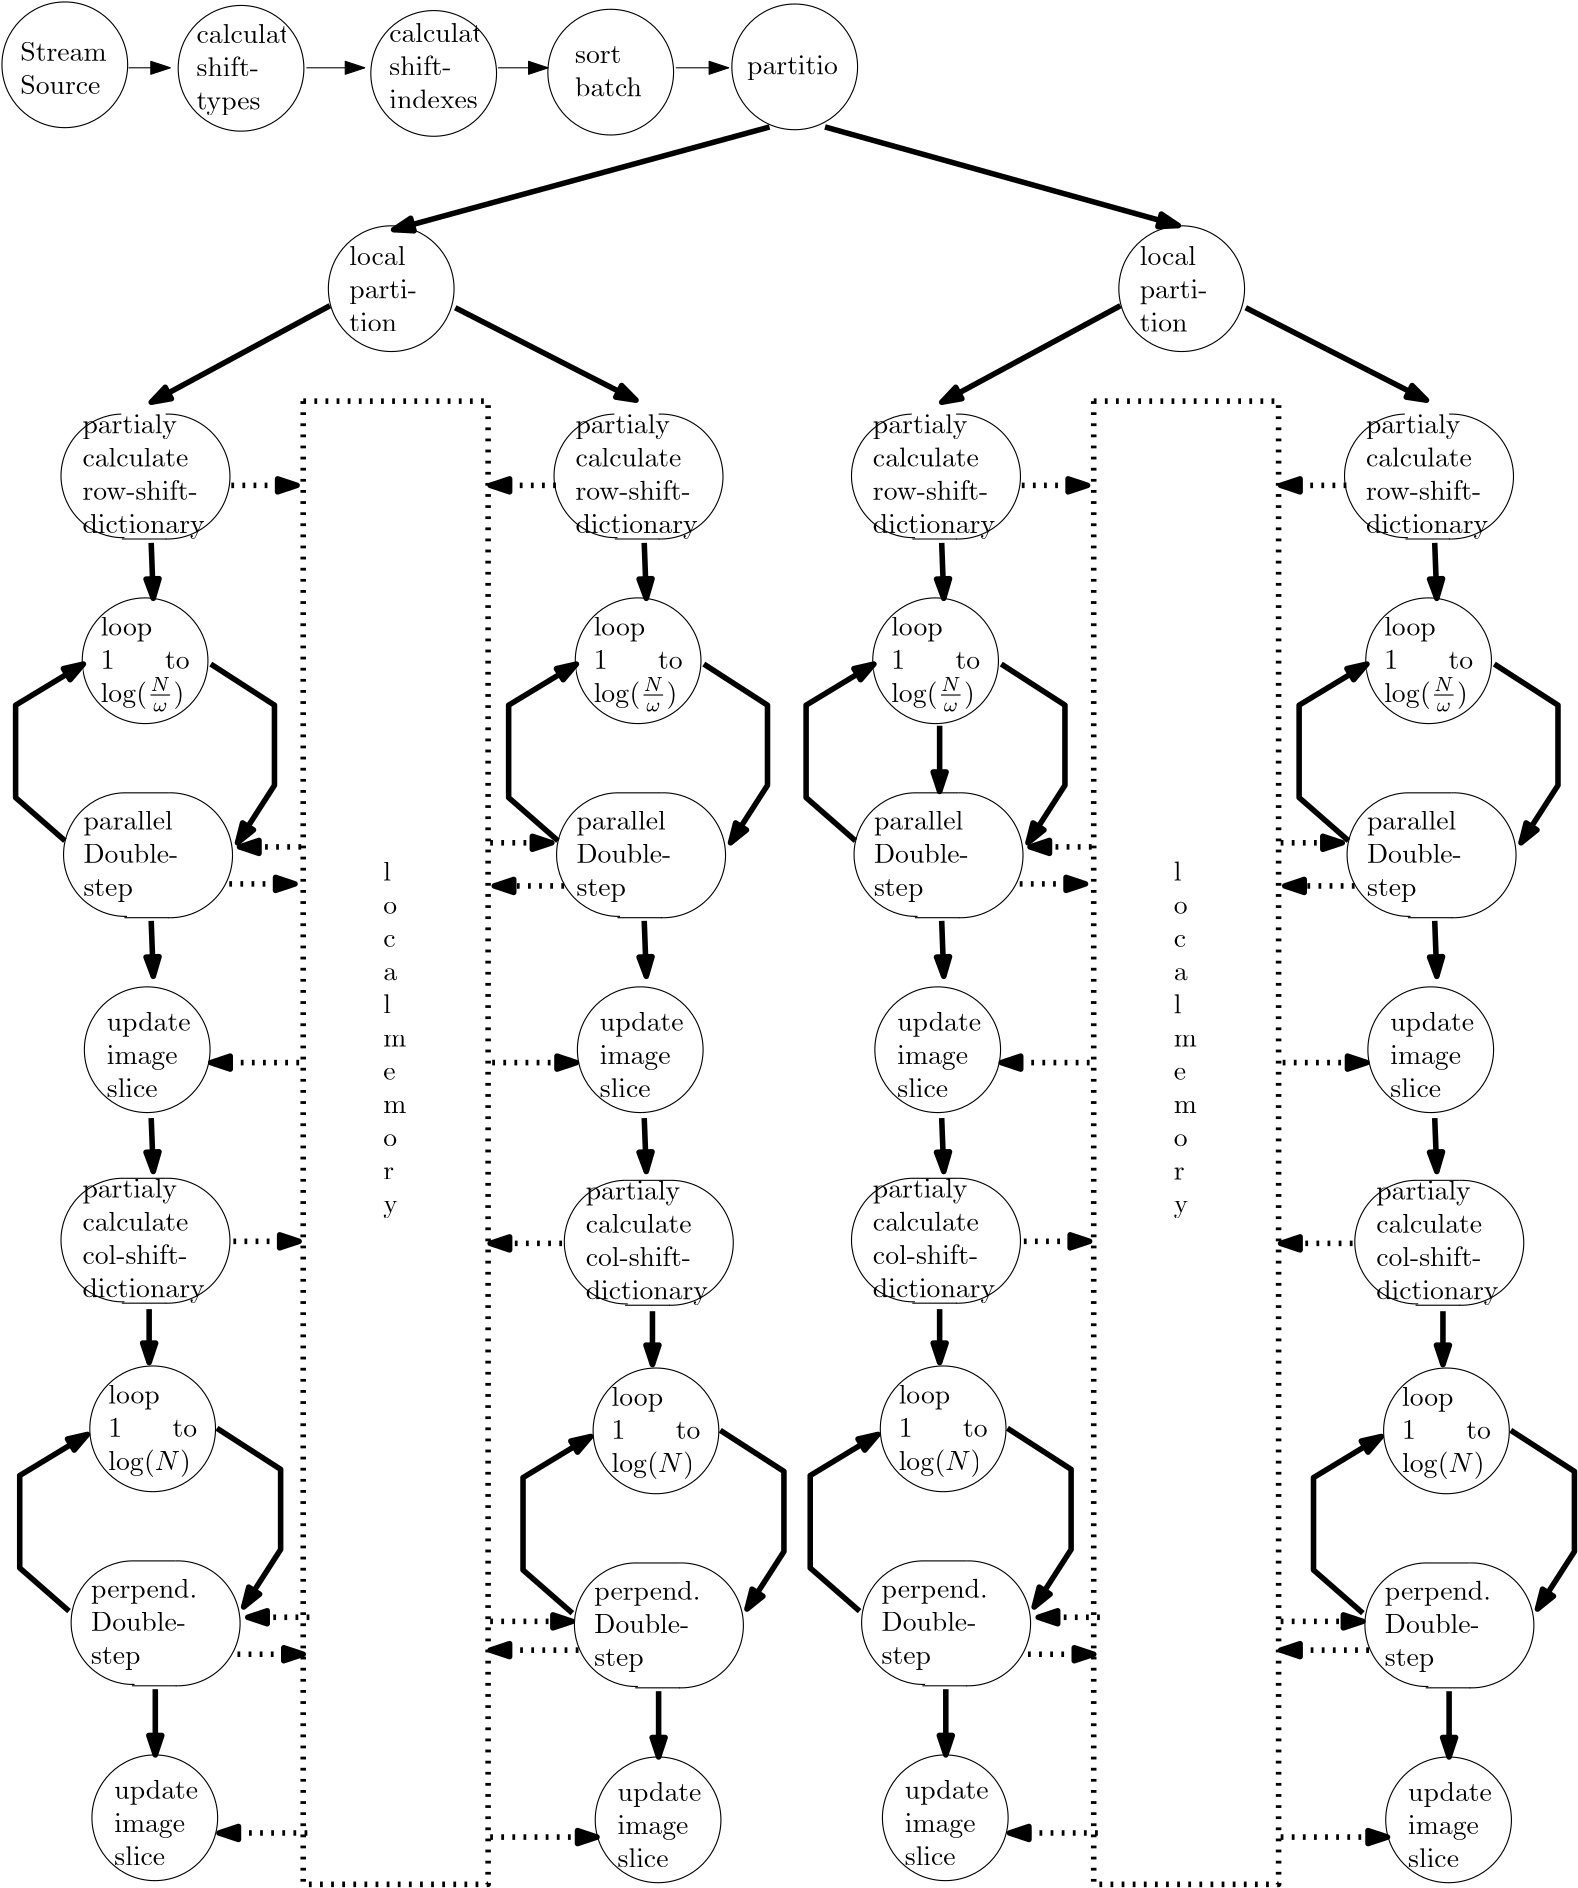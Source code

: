 <?xml version="1.0"?>
<!DOCTYPE ipe SYSTEM "ipe.dtd">
<ipe version="70206" creator="Ipe 7.2.7">
<info created="D:20210509222512" modified="D:20210515153237"/>
<ipestyle name="basic">
<symbol name="arrow/arc(spx)">
<path stroke="sym-stroke" fill="sym-stroke" pen="sym-pen">
0 0 m
-1 0.333 l
-1 -0.333 l
h
</path>
</symbol>
<symbol name="arrow/farc(spx)">
<path stroke="sym-stroke" fill="white" pen="sym-pen">
0 0 m
-1 0.333 l
-1 -0.333 l
h
</path>
</symbol>
<symbol name="arrow/ptarc(spx)">
<path stroke="sym-stroke" fill="sym-stroke" pen="sym-pen">
0 0 m
-1 0.333 l
-0.8 0 l
-1 -0.333 l
h
</path>
</symbol>
<symbol name="arrow/fptarc(spx)">
<path stroke="sym-stroke" fill="white" pen="sym-pen">
0 0 m
-1 0.333 l
-0.8 0 l
-1 -0.333 l
h
</path>
</symbol>
<symbol name="mark/circle(sx)" transformations="translations">
<path fill="sym-stroke">
0.6 0 0 0.6 0 0 e
0.4 0 0 0.4 0 0 e
</path>
</symbol>
<symbol name="mark/disk(sx)" transformations="translations">
<path fill="sym-stroke">
0.6 0 0 0.6 0 0 e
</path>
</symbol>
<symbol name="mark/fdisk(sfx)" transformations="translations">
<group>
<path fill="sym-fill">
0.5 0 0 0.5 0 0 e
</path>
<path fill="sym-stroke" fillrule="eofill">
0.6 0 0 0.6 0 0 e
0.4 0 0 0.4 0 0 e
</path>
</group>
</symbol>
<symbol name="mark/box(sx)" transformations="translations">
<path fill="sym-stroke" fillrule="eofill">
-0.6 -0.6 m
0.6 -0.6 l
0.6 0.6 l
-0.6 0.6 l
h
-0.4 -0.4 m
0.4 -0.4 l
0.4 0.4 l
-0.4 0.4 l
h
</path>
</symbol>
<symbol name="mark/square(sx)" transformations="translations">
<path fill="sym-stroke">
-0.6 -0.6 m
0.6 -0.6 l
0.6 0.6 l
-0.6 0.6 l
h
</path>
</symbol>
<symbol name="mark/fsquare(sfx)" transformations="translations">
<group>
<path fill="sym-fill">
-0.5 -0.5 m
0.5 -0.5 l
0.5 0.5 l
-0.5 0.5 l
h
</path>
<path fill="sym-stroke" fillrule="eofill">
-0.6 -0.6 m
0.6 -0.6 l
0.6 0.6 l
-0.6 0.6 l
h
-0.4 -0.4 m
0.4 -0.4 l
0.4 0.4 l
-0.4 0.4 l
h
</path>
</group>
</symbol>
<symbol name="mark/cross(sx)" transformations="translations">
<group>
<path fill="sym-stroke">
-0.43 -0.57 m
0.57 0.43 l
0.43 0.57 l
-0.57 -0.43 l
h
</path>
<path fill="sym-stroke">
-0.43 0.57 m
0.57 -0.43 l
0.43 -0.57 l
-0.57 0.43 l
h
</path>
</group>
</symbol>
<symbol name="arrow/fnormal(spx)">
<path stroke="sym-stroke" fill="white" pen="sym-pen">
0 0 m
-1 0.333 l
-1 -0.333 l
h
</path>
</symbol>
<symbol name="arrow/pointed(spx)">
<path stroke="sym-stroke" fill="sym-stroke" pen="sym-pen">
0 0 m
-1 0.333 l
-0.8 0 l
-1 -0.333 l
h
</path>
</symbol>
<symbol name="arrow/fpointed(spx)">
<path stroke="sym-stroke" fill="white" pen="sym-pen">
0 0 m
-1 0.333 l
-0.8 0 l
-1 -0.333 l
h
</path>
</symbol>
<symbol name="arrow/linear(spx)">
<path stroke="sym-stroke" pen="sym-pen">
-1 0.333 m
0 0 l
-1 -0.333 l
</path>
</symbol>
<symbol name="arrow/fdouble(spx)">
<path stroke="sym-stroke" fill="white" pen="sym-pen">
0 0 m
-1 0.333 l
-1 -0.333 l
h
-1 0 m
-2 0.333 l
-2 -0.333 l
h
</path>
</symbol>
<symbol name="arrow/double(spx)">
<path stroke="sym-stroke" fill="sym-stroke" pen="sym-pen">
0 0 m
-1 0.333 l
-1 -0.333 l
h
-1 0 m
-2 0.333 l
-2 -0.333 l
h
</path>
</symbol>
<pen name="heavier" value="0.8"/>
<pen name="fat" value="1.2"/>
<pen name="ultrafat" value="2"/>
<symbolsize name="large" value="5"/>
<symbolsize name="small" value="2"/>
<symbolsize name="tiny" value="1.1"/>
<arrowsize name="large" value="10"/>
<arrowsize name="small" value="5"/>
<arrowsize name="tiny" value="3"/>
<color name="red" value="1 0 0"/>
<color name="green" value="0 1 0"/>
<color name="blue" value="0 0 1"/>
<color name="yellow" value="1 1 0"/>
<color name="orange" value="1 0.647 0"/>
<color name="gold" value="1 0.843 0"/>
<color name="purple" value="0.627 0.125 0.941"/>
<color name="gray" value="0.745"/>
<color name="brown" value="0.647 0.165 0.165"/>
<color name="navy" value="0 0 0.502"/>
<color name="pink" value="1 0.753 0.796"/>
<color name="seagreen" value="0.18 0.545 0.341"/>
<color name="turquoise" value="0.251 0.878 0.816"/>
<color name="violet" value="0.933 0.51 0.933"/>
<color name="darkblue" value="0 0 0.545"/>
<color name="darkcyan" value="0 0.545 0.545"/>
<color name="darkgray" value="0.663"/>
<color name="darkgreen" value="0 0.392 0"/>
<color name="darkmagenta" value="0.545 0 0.545"/>
<color name="darkorange" value="1 0.549 0"/>
<color name="darkred" value="0.545 0 0"/>
<color name="lightblue" value="0.678 0.847 0.902"/>
<color name="lightcyan" value="0.878 1 1"/>
<color name="lightgray" value="0.827"/>
<color name="lightgreen" value="0.565 0.933 0.565"/>
<color name="lightyellow" value="1 1 0.878"/>
<dashstyle name="dashed" value="[4] 0"/>
<dashstyle name="dotted" value="[1 3] 0"/>
<dashstyle name="dash dotted" value="[4 2 1 2] 0"/>
<dashstyle name="dash dot dotted" value="[4 2 1 2 1 2] 0"/>
<textsize name="large" value="\large"/>
<textsize name="Large" value="\Large"/>
<textsize name="LARGE" value="\LARGE"/>
<textsize name="huge" value="\huge"/>
<textsize name="Huge" value="\Huge"/>
<textsize name="small" value="\small"/>
<textsize name="footnote" value="\footnotesize"/>
<textsize name="tiny" value="\tiny"/>
<textstyle name="center" begin="\begin{center}" end="\end{center}"/>
<textstyle name="itemize" begin="\begin{itemize}" end="\end{itemize}"/>
<textstyle name="item" begin="\begin{itemize}\item{}" end="\end{itemize}"/>
<gridsize name="4 pts" value="4"/>
<gridsize name="8 pts (~3 mm)" value="8"/>
<gridsize name="16 pts (~6 mm)" value="16"/>
<gridsize name="32 pts (~12 mm)" value="32"/>
<gridsize name="10 pts (~3.5 mm)" value="10"/>
<gridsize name="20 pts (~7 mm)" value="20"/>
<gridsize name="14 pts (~5 mm)" value="14"/>
<gridsize name="28 pts (~10 mm)" value="28"/>
<gridsize name="56 pts (~20 mm)" value="56"/>
<anglesize name="90 deg" value="90"/>
<anglesize name="60 deg" value="60"/>
<anglesize name="45 deg" value="45"/>
<anglesize name="30 deg" value="30"/>
<anglesize name="22.5 deg" value="22.5"/>
<opacity name="10%" value="0.1"/>
<opacity name="30%" value="0.3"/>
<opacity name="50%" value="0.5"/>
<opacity name="75%" value="0.75"/>
<tiling name="falling" angle="-60" step="4" width="1"/>
<tiling name="rising" angle="30" step="4" width="1"/>
</ipestyle>
<page>
<layer name="alpha"/>
<view layers="alpha" active="alpha"/>
<path layer="alpha" matrix="1 0 0 1 -30.4681 135.082" stroke="black">
22.6274 0 0 22.6274 64 672 e
</path>
<text matrix="1 0 0 1 -78.4681 47.3293" transformations="translations" pos="96 768" stroke="black" type="minipage" width="32" height="11.873" depth="6.89" valign="top">Stream
Source</text>
<path matrix="1 0 0 1 0.9755 133.822" stroke="black">
22.6274 0 0 22.6274 96 672 e
</path>
<text matrix="1 0 0 1 0.9755 133.822" transformations="translations" pos="80 688" stroke="black" type="minipage" width="32" height="18.866" depth="13.9" valign="top">calculate
shift-
types</text>
<path matrix="1 0 0 1 6.3293 131.974" stroke="black">
22.6274 0 0 22.6274 160 672 e
</path>
<text matrix="1 0 0 1 6.3293 134.19" transformations="translations" pos="144 688" stroke="black" type="minipage" width="32" height="17.899" depth="12.93" valign="top">calculate
shift-
indexes</text>
<path matrix="1 0 0 1 72.3056 134.335" stroke="black">
22.6274 0 0 22.6274 224 672 e
</path>
<text matrix="1 0 0 1 71.1646 122.359" transformations="translations" pos="208 688" stroke="black" type="minipage" width="32" height="6.791" depth="1.8" valign="top">partition</text>
<path matrix="1 0 0 1 -136.96 -25.5152" stroke="black">
22.6274 0 0 22.6274 288 752 e
</path>
<text matrix="1 0 0 1 -136.058 -26.0808" transformations="translations" pos="272 768" stroke="black" type="minipage" width="32" height="17.899" depth="12.93" valign="top">local partition</text>
<path matrix="1 0 0 1 -57.937 52.4406" stroke="black">
22.6274 0 0 22.6274 288 752 e
</path>
<text matrix="1 0 0 1 -54.782 45.8674" transformations="translations" pos="272 768" stroke="black" type="minipage" width="32" height="11.533" depth="6.55" valign="top">sort
batch</text>
<path matrix="1 0 0 1 -73.6149 -139.505" stroke="black">
128.622 776.362 m
22.2474 0 0 -22.2474 128.03 798.601 127.482 820.842 a
</path>
<path matrix="1 0 0 1 -58.2569 -139.768" stroke="black">
128.093 821.103 m
22.4903 0 0 -22.4903 128.76 798.623 128.093 776.142 a
</path>
<path matrix="1 0 0 1 -138.187 -184.466" stroke="black">
192.248 820.84 m
208.287 820.84 l
208.287 820.84 l
</path>
<text matrix="1 0 0 1 -136.347 -134.247" transformations="translations" pos="176.209 815.582" stroke="black" type="minipage" width="47.8531" height="24.831" depth="19.89" valign="top">partialy calculate row-shift-dictionary</text>
<path matrix="1 0 0 1 -353.563 -159.46" stroke="black">
22.6274 0 0 22.6274 416 752 e
</path>
<text matrix="1 0 0 1 -353.563 -159.46" transformations="translations" pos="400 768" stroke="black" type="minipage" width="32" height="19.614" depth="14.65" valign="top">loop
$1$  to $\log(\frac{N}{\omega})$</text>
<path matrix="1 0 0 1 -72.6975 -275.847" stroke="black">
128.622 776.362 m
22.2474 0 0 -22.2474 128.03 798.601 127.482 820.842 a
</path>
<path matrix="1 0 0 1 -57.3395 -276.11" stroke="black">
128.093 821.103 m
22.4903 0 0 -22.4903 128.76 798.623 128.093 776.142 a
</path>
<path matrix="1 0 0 1 -137.533 -275.847" stroke="black">
192.248 820.84 m
208.287 820.84 l
208.287 820.84 l
</path>
<path matrix="1 0 0 1 -137.27 -320.808" stroke="black">
192.248 820.84 m
208.287 820.84 l
208.287 820.84 l
</path>
<text matrix="1 0 0 1 -135.955 -276.899" transformations="translations" pos="176.209 815.582" stroke="black" type="minipage" width="47.8531" height="18.866" depth="13.9" valign="top">parallel Double-step</text>
<path matrix="1 0 0 1 -224.799 -299.49" stroke="black">
22.6274 0 0 22.6274 288 752 e
</path>
<text matrix="1 0 0 1 -223.368 -301.754" transformations="translations" pos="272 768" stroke="black" type="minipage" width="32" height="17.899" depth="12.93" valign="top">update image slice</text>
<path matrix="1 0 0 1 -350.838 -435.967" stroke="black">
22.6274 0 0 22.6274 416 752 e
</path>
<text matrix="1 0 0 1 -350.838 -435.967" transformations="translations" pos="400 768" stroke="black" type="minipage" width="32" height="19.139" depth="14.18" valign="top">loop
$1$  to $\log(N)$</text>
<path matrix="1 0 0 1 -69.9723 -552.354" stroke="black">
128.622 776.362 m
22.2474 0 0 -22.2474 128.03 798.601 127.482 820.842 a
</path>
<path matrix="1 0 0 1 -54.6143 -552.617" stroke="black">
128.093 821.103 m
22.4903 0 0 -22.4903 128.76 798.623 128.093 776.142 a
</path>
<path matrix="1 0 0 1 -134.808 -552.354" stroke="black">
192.248 820.84 m
208.287 820.84 l
208.287 820.84 l
</path>
<path matrix="1 0 0 1 -134.545 -597.315" stroke="black">
192.248 820.84 m
208.287 820.84 l
208.287 820.84 l
</path>
<text matrix="1 0 0 1 -133.23 -553.406" transformations="translations" pos="176.209 815.582" stroke="black" type="minipage" width="47.8531" height="18.866" depth="13.9" valign="top">perpend. Double-step</text>
<path matrix="1 0 0 1 -222.074 -575.997" stroke="black">
22.6274 0 0 22.6274 288 752 e
</path>
<text matrix="1 0 0 1 -220.643 -578.261" transformations="translations" pos="272 768" stroke="black" type="minipage" width="32" height="17.899" depth="12.93" valign="top">update image slice</text>
<path matrix="1 0 0 1 0 64" stroke="black" fill="white" pen="ultrafat" arrow="normal/normal">
64.6368 570.976 m
65.3763 551.008 l
</path>
<path matrix="1 0 0 1 0 64" stroke="black" fill="white" pen="ultrafat" arrow="normal/normal">
64.6368 434.899 m
65.3763 414.932 l
</path>
<path matrix="1 0 0 1 0 64" stroke="black" fill="white" pen="ultrafat" arrow="normal/normal">
64.6368 363.903 m
65.3763 344.675 l
</path>
<path matrix="1 0 0 1 0.739546 -4.7778" stroke="black" fill="white" pen="ultrafat" arrow="normal/normal">
65.3763 227.087 m
65.3763 203.422 l
</path>
<path matrix="1 0 0 1 0.739546 -4.7778" stroke="black" fill="white" pen="ultrafat" arrow="normal/normal">
87.5627 321.009 m
110.489 306.218 l
110.489 277.376 l
97.1768 256.669 l
</path>
<path matrix="1 0 0 1 0.739546 -4.7778" stroke="black" fill="white" pen="ultrafat" arrow="normal/normal">
34.3154 255.19 m
16.5663 270.72 l
16.5663 304 l
40.9713 318.791 l
</path>
<path matrix="1 0 0 1 -1.47916 270.334" stroke="black" fill="white" pen="ultrafat" arrow="normal/normal">
87.5627 321.009 m
110.489 306.218 l
110.489 277.376 l
97.1768 256.669 l
</path>
<path matrix="1 0 0 1 -0.739547 272.552" stroke="black" fill="white" pen="ultrafat" arrow="normal/normal">
34.3154 255.19 m
16.5663 270.72 l
16.5663 304 l
40.9713 318.791 l
</path>
<path matrix="1 0 0 1 103.876 -139.505" stroke="black">
128.622 776.362 m
22.2474 0 0 -22.2474 128.03 798.601 127.482 820.842 a
</path>
<path matrix="1 0 0 1 119.234 -139.768" stroke="black">
128.093 821.103 m
22.4903 0 0 -22.4903 128.76 798.623 128.093 776.142 a
</path>
<path matrix="1 0 0 1 39.3039 -184.466" stroke="black">
192.248 820.84 m
208.287 820.84 l
208.287 820.84 l
</path>
<text matrix="1 0 0 1 41.1439 -134.247" transformations="translations" pos="176.209 815.582" stroke="black" type="minipage" width="47.8531" height="24.831" depth="19.89" valign="top">partialy calculate row-shift-dictionary</text>
<path matrix="1 0 0 1 -176.072 -159.46" stroke="black">
22.6274 0 0 22.6274 416 752 e
</path>
<text matrix="1 0 0 1 -176.072 -159.46" transformations="translations" pos="400 768" stroke="black" type="minipage" width="32" height="19.614" depth="14.65" valign="top">loop
$1$  to $\log(\frac{N}{\omega})$</text>
<path matrix="1 0 0 1 104.793 -275.847" stroke="black">
128.622 776.362 m
22.2474 0 0 -22.2474 128.03 798.601 127.482 820.842 a
</path>
<path matrix="1 0 0 1 120.151 -276.11" stroke="black">
128.093 821.103 m
22.4903 0 0 -22.4903 128.76 798.623 128.093 776.142 a
</path>
<path matrix="1 0 0 1 39.9579 -275.847" stroke="black">
192.248 820.84 m
208.287 820.84 l
208.287 820.84 l
</path>
<path matrix="1 0 0 1 40.2209 -320.808" stroke="black">
192.248 820.84 m
208.287 820.84 l
208.287 820.84 l
</path>
<text matrix="1 0 0 1 41.5359 -276.899" transformations="translations" pos="176.209 815.582" stroke="black" type="minipage" width="47.8531" height="18.866" depth="13.9" valign="top">parallel Double-step</text>
<path matrix="1 0 0 1 -47.3081 -299.49" stroke="black">
22.6274 0 0 22.6274 288 752 e
</path>
<text matrix="1 0 0 1 -45.8771 -301.754" transformations="translations" pos="272 768" stroke="black" type="minipage" width="32" height="17.899" depth="12.93" valign="top">update image slice</text>
<path matrix="1 0 0 1 177.491 63.9995" stroke="black" fill="white" pen="ultrafat" arrow="normal/normal">
64.6368 570.976 m
65.3763 551.008 l
</path>
<path matrix="1 0 0 1 177.491 63.9995" stroke="black" fill="white" pen="ultrafat" arrow="normal/normal">
64.6368 434.899 m
65.3763 414.932 l
</path>
<path matrix="1 0 0 1 177.491 63.9995" stroke="black" fill="white" pen="ultrafat" arrow="normal/normal">
64.6368 363.903 m
65.3763 344.675 l
</path>
<path matrix="1 0 0 1 176.012 270.334" stroke="black" fill="white" pen="ultrafat" arrow="normal/normal">
87.5627 321.009 m
110.489 306.218 l
110.489 277.376 l
97.1768 256.669 l
</path>
<path matrix="1 0 0 1 176.751 272.552" stroke="black" fill="white" pen="ultrafat" arrow="normal/normal">
34.3154 255.19 m
16.5663 270.72 l
16.5663 304 l
40.9713 318.791 l
</path>
<path stroke="black" fill="white" pen="ultrafat" arrow="normal/normal">
128.977 720.364 m
64.6368 685.605 l
</path>
<path stroke="black" fill="white" pen="ultrafat" arrow="normal/normal">
174.09 719.625 m
239.17 686.345 l
</path>
<path stroke="black" fill="white" pen="ultrafat" arrow="normal/normal">
287.24 784.705 m
151.903 747.727 l
</path>
<path stroke="black" fill="white" pen="ultrafat" arrow="normal/normal">
307.208 784.705 m
434.41 749.206 l
</path>
<text matrix="1 0 0 1 4.43728 -19.5687" transformations="translations" pos="143.768 539.915" stroke="black" type="minipage" width="8.13501" height="66.627" depth="61.78" valign="top">l o c a l m e m o r y</text>
<path matrix="1 0 0 1 0 64" stroke="black" fill="white" dash="dotted" pen="ultrafat" arrow="normal/normal">
93.4791 591.683 m
117.145 591.683 l
</path>
<path matrix="1 0 0 1 0 64" stroke="black" fill="white" dash="dotted" pen="ultrafat" arrow="normal/normal">
210.327 591.683 m
186.662 591.683 l
</path>
<path matrix="1 0 0 1 0 64" stroke="black" fill="white" dash="dotted" pen="ultrafat" arrow="normal/normal">
118.624 461.523 m
96.4373 461.523 l
</path>
<path matrix="1 0 0 1 0 64" stroke="black" fill="white" dash="dotted" pen="ultrafat" arrow="normal/normal">
92.7395 448.211 m
116.405 448.211 l
</path>
<path matrix="1 0 0 1 0 64" stroke="black" fill="white" dash="dotted" pen="ultrafat" arrow="normal/normal">
117.884 383.871 m
86.0836 383.871 l
</path>
<path matrix="1 0 0 1 -73.6149 -414.616" stroke="black">
128.622 776.362 m
22.2474 0 0 -22.2474 128.03 798.601 127.482 820.842 a
</path>
<path matrix="1 0 0 1 -58.2569 -414.879" stroke="black">
128.093 821.103 m
22.4903 0 0 -22.4903 128.76 798.623 128.093 776.142 a
</path>
<path matrix="1 0 0 1 -138.45 -414.616" stroke="black">
192.248 820.84 m
208.287 820.84 l
208.287 820.84 l
</path>
<path matrix="1 0 0 1 -138.187 -459.577" stroke="black">
192.248 820.84 m
208.287 820.84 l
208.287 820.84 l
</path>
<text matrix="1 0 0 1 -136.347 -409.358" transformations="translations" pos="176.209 815.582" stroke="black" type="minipage" width="47.8531" height="24.831" depth="19.89" valign="top">partialy calculate col-shift-dictionary</text>
<path matrix="1 0 0 1 0 64" stroke="black" fill="white" pen="ultrafat" arrow="normal/normal">
63.8972 295.125 m
63.8972 275.897 l
</path>
<path matrix="1 0 0 1 0 64" stroke="black" dash="dotted" pen="ultrafat">
119.363 622.005 m
119.363 88.0524 l
185.922 88.0524 l
185.922 622.005 l
h
</path>
<path matrix="1 0 0 1 2.95784 -213.33" stroke="black" fill="white" dash="dotted" pen="ultrafat" arrow="normal/normal">
118.624 461.523 m
96.4373 461.523 l
</path>
<path matrix="1 0 0 1 2.95784 -213.33" stroke="black" fill="white" dash="dotted" pen="ultrafat" arrow="normal/normal">
92.7395 448.211 m
116.405 448.211 l
</path>
<path matrix="1 0 0 1 2.95784 -213.33" stroke="black" fill="white" dash="dotted" pen="ultrafat" arrow="normal/normal">
117.884 383.871 m
86.0836 383.871 l
</path>
<path matrix="1 0 0 1 0.739825 -208.153" stroke="black" fill="white" dash="dotted" pen="ultrafat" arrow="normal/normal">
93.4791 591.683 m
117.145 591.683 l
</path>
<path matrix="1 0 0 1 0 64" stroke="black" fill="white" dash="dotted" pen="ultrafat" arrow="normal/normal">
186.662 463.002 m
208.848 463.002 l
</path>
<path matrix="1 0 0 1 0 64" stroke="black" fill="white" dash="dotted" pen="ultrafat" arrow="normal/normal">
213.286 447.472 m
188.141 447.472 l
</path>
<path matrix="1 0 0 1 0 64" stroke="black" fill="white" dash="dotted" pen="ultrafat" arrow="normal/normal">
187.401 383.871 m
217.723 383.871 l
</path>
<path matrix="1 0 0 1 -169.649 -436.706" stroke="black">
22.6274 0 0 22.6274 416 752 e
</path>
<text matrix="1 0 0 1 -169.649 -436.706" transformations="translations" pos="400 768" stroke="black" type="minipage" width="32" height="19.139" depth="14.18" valign="top">loop
$1$  to $\log(N)$</text>
<path matrix="1 0 0 1 111.217 -553.093" stroke="black">
128.622 776.362 m
22.2474 0 0 -22.2474 128.03 798.601 127.482 820.842 a
</path>
<path matrix="1 0 0 1 126.575 -553.356" stroke="black">
128.093 821.103 m
22.4903 0 0 -22.4903 128.76 798.623 128.093 776.142 a
</path>
<path matrix="1 0 0 1 46.3811 -553.093" stroke="black">
192.248 820.84 m
208.287 820.84 l
208.287 820.84 l
</path>
<path matrix="1 0 0 1 46.6441 -598.054" stroke="black">
192.248 820.84 m
208.287 820.84 l
208.287 820.84 l
</path>
<text matrix="1 0 0 1 47.9591 -554.145" transformations="translations" pos="176.209 815.582" stroke="black" type="minipage" width="47.8531" height="18.866" depth="13.9" valign="top">perpend. Double-step</text>
<path matrix="1 0 0 1 -40.8849 -576.736" stroke="black">
22.6274 0 0 22.6274 288 752 e
</path>
<text matrix="1 0 0 1 -39.4539 -579" transformations="translations" pos="272 768" stroke="black" type="minipage" width="32" height="17.899" depth="12.93" valign="top">update image slice</text>
<path matrix="1 0 0 1 181.929 -5.5172" stroke="black" fill="white" pen="ultrafat" arrow="normal/normal">
65.3763 227.087 m
65.3763 203.422 l
</path>
<path matrix="1 0 0 1 181.929 -5.5172" stroke="black" fill="white" pen="ultrafat" arrow="normal/normal">
87.5627 321.009 m
110.489 306.218 l
110.489 277.376 l
97.1768 256.669 l
</path>
<path matrix="1 0 0 1 181.929 -5.5172" stroke="black" fill="white" pen="ultrafat" arrow="normal/normal">
34.3154 255.19 m
16.5663 270.72 l
16.5663 304 l
40.9713 318.791 l
</path>
<path matrix="1 0 0 1 107.574 -415.355" stroke="black">
128.622 776.362 m
22.2474 0 0 -22.2474 128.03 798.601 127.482 820.842 a
</path>
<path matrix="1 0 0 1 122.932 -415.618" stroke="black">
128.093 821.103 m
22.4903 0 0 -22.4903 128.76 798.623 128.093 776.142 a
</path>
<path matrix="1 0 0 1 42.7391 -415.355" stroke="black">
192.248 820.84 m
208.287 820.84 l
208.287 820.84 l
</path>
<path matrix="1 0 0 1 43.0021 -460.316" stroke="black">
192.248 820.84 m
208.287 820.84 l
208.287 820.84 l
</path>
<text matrix="1 0 0 1 44.8421 -410.097" transformations="translations" pos="176.209 815.582" stroke="black" type="minipage" width="47.8531" height="24.831" depth="19.89" valign="top">partialy calculate col-shift-dictionary</text>
<path matrix="1 0 0 1 181.189 63.2606" stroke="black" fill="white" pen="ultrafat" arrow="normal/normal">
63.8972 295.125 m
63.8972 275.897 l
</path>
<path matrix="1 0 0 1 0 64" stroke="black" fill="white" dash="dotted" pen="ultrafat" arrow="normal/normal">
212.546 318.791 m
186.662 318.791 l
</path>
<path matrix="1 0 0 1 0 64" stroke="black" fill="white" dash="dotted" pen="ultrafat" arrow="normal/normal">
186.662 182.714 m
216.244 182.714 l
</path>
<path matrix="1 0 0 1 0 64" stroke="black" fill="white" dash="dotted" pen="ultrafat" arrow="normal/normal">
218.462 172.361 m
186.662 172.361 l
</path>
<path matrix="1 0 0 1 0 64" stroke="black" fill="white" dash="dotted" pen="ultrafat" arrow="normal/normal">
186.662 105.062 m
225.118 105.062 l
</path>
<path matrix="1 0 0 1 147.617 -25.5152" stroke="black">
22.6274 0 0 22.6274 288 752 e
</path>
<text matrix="1 0 0 1 148.519 -26.0808" transformations="translations" pos="272 768" stroke="black" type="minipage" width="32" height="17.899" depth="12.93" valign="top">local partition</text>
<path matrix="1 0 0 1 210.963 -139.505" stroke="black">
128.622 776.362 m
22.2474 0 0 -22.2474 128.03 798.601 127.482 820.842 a
</path>
<path matrix="1 0 0 1 226.321 -139.768" stroke="black">
128.093 821.103 m
22.4903 0 0 -22.4903 128.76 798.623 128.093 776.142 a
</path>
<path matrix="1 0 0 1 146.39 -184.466" stroke="black">
192.248 820.84 m
208.287 820.84 l
208.287 820.84 l
</path>
<text matrix="1 0 0 1 148.23 -134.247" transformations="translations" pos="176.209 815.582" stroke="black" type="minipage" width="47.8531" height="24.831" depth="19.89" valign="top">partialy calculate row-shift-dictionary</text>
<path matrix="1 0 0 1 -68.9855 -159.46" stroke="black">
22.6274 0 0 22.6274 416 752 e
</path>
<text matrix="1 0 0 1 -68.9855 -159.46" transformations="translations" pos="400 768" stroke="black" type="minipage" width="32" height="19.614" depth="14.65" valign="top">loop
$1$  to $\log(\frac{N}{\omega})$</text>
<path matrix="1 0 0 1 211.88 -275.847" stroke="black">
128.622 776.362 m
22.2474 0 0 -22.2474 128.03 798.601 127.482 820.842 a
</path>
<path matrix="1 0 0 1 227.238 -276.11" stroke="black">
128.093 821.103 m
22.4903 0 0 -22.4903 128.76 798.623 128.093 776.142 a
</path>
<path matrix="1 0 0 1 147.044 -275.847" stroke="black">
192.248 820.84 m
208.287 820.84 l
208.287 820.84 l
</path>
<path matrix="1 0 0 1 147.307 -320.808" stroke="black">
192.248 820.84 m
208.287 820.84 l
208.287 820.84 l
</path>
<text matrix="1 0 0 1 148.622 -276.899" transformations="translations" pos="176.209 815.582" stroke="black" type="minipage" width="47.8531" height="18.866" depth="13.9" valign="top">parallel Double-step</text>
<path matrix="1 0 0 1 59.7785 -299.49" stroke="black">
22.6274 0 0 22.6274 288 752 e
</path>
<text matrix="1 0 0 1 61.2095 -301.754" transformations="translations" pos="272 768" stroke="black" type="minipage" width="32" height="17.899" depth="12.93" valign="top">update image slice</text>
<path matrix="1 0 0 1 -66.2605 -435.967" stroke="black">
22.6274 0 0 22.6274 416 752 e
</path>
<text matrix="1 0 0 1 -66.2605 -435.967" transformations="translations" pos="400 768" stroke="black" type="minipage" width="32" height="19.139" depth="14.18" valign="top">loop
$1$  to $\log(N)$</text>
<path matrix="1 0 0 1 214.605 -552.354" stroke="black">
128.622 776.362 m
22.2474 0 0 -22.2474 128.03 798.601 127.482 820.842 a
</path>
<path matrix="1 0 0 1 229.963 -552.617" stroke="black">
128.093 821.103 m
22.4903 0 0 -22.4903 128.76 798.623 128.093 776.142 a
</path>
<path matrix="1 0 0 1 149.769 -552.354" stroke="black">
192.248 820.84 m
208.287 820.84 l
208.287 820.84 l
</path>
<path matrix="1 0 0 1 150.032 -597.315" stroke="black">
192.248 820.84 m
208.287 820.84 l
208.287 820.84 l
</path>
<text matrix="1 0 0 1 151.347 -553.406" transformations="translations" pos="176.209 815.582" stroke="black" type="minipage" width="47.8531" height="18.866" depth="13.9" valign="top">perpend. Double-step</text>
<path matrix="1 0 0 1 62.5035 -575.997" stroke="black">
22.6274 0 0 22.6274 288 752 e
</path>
<text matrix="1 0 0 1 63.9345 -578.261" transformations="translations" pos="272 768" stroke="black" type="minipage" width="32" height="17.899" depth="12.93" valign="top">update image slice</text>
<path matrix="1 0 0 1 284.577 64" stroke="black" fill="white" pen="ultrafat" arrow="normal/normal">
64.6368 570.976 m
65.3763 551.008 l
</path>
<path matrix="1 0 0 1 284.577 64" stroke="black" fill="white" pen="ultrafat" arrow="normal/normal">
63.8972 505.156 m
63.8972 481.491 l
</path>
<path matrix="1 0 0 1 284.577 64" stroke="black" fill="white" pen="ultrafat" arrow="normal/normal">
64.6368 434.899 m
65.3763 414.932 l
</path>
<path matrix="1 0 0 1 284.577 64" stroke="black" fill="white" pen="ultrafat" arrow="normal/normal">
64.6368 363.903 m
65.3763 344.675 l
</path>
<path matrix="1 0 0 1 285.317 -4.7778" stroke="black" fill="white" pen="ultrafat" arrow="normal/normal">
65.3763 227.087 m
65.3763 203.422 l
</path>
<path matrix="1 0 0 1 285.317 -4.7778" stroke="black" fill="white" pen="ultrafat" arrow="normal/normal">
87.5627 321.009 m
110.489 306.218 l
110.489 277.376 l
97.1768 256.669 l
</path>
<path matrix="1 0 0 1 285.317 -4.7778" stroke="black" fill="white" pen="ultrafat" arrow="normal/normal">
34.3154 255.19 m
16.5663 270.72 l
16.5663 304 l
40.9713 318.791 l
</path>
<path matrix="1 0 0 1 283.098 270.334" stroke="black" fill="white" pen="ultrafat" arrow="normal/normal">
87.5627 321.009 m
110.489 306.218 l
110.489 277.376 l
97.1768 256.669 l
</path>
<path matrix="1 0 0 1 283.838 272.552" stroke="black" fill="white" pen="ultrafat" arrow="normal/normal">
34.3154 255.19 m
16.5663 270.72 l
16.5663 304 l
40.9713 318.791 l
</path>
<path matrix="1 0 0 1 388.453 -139.505" stroke="black">
128.622 776.362 m
22.2474 0 0 -22.2474 128.03 798.601 127.482 820.842 a
</path>
<path matrix="1 0 0 1 403.811 -139.768" stroke="black">
128.093 821.103 m
22.4903 0 0 -22.4903 128.76 798.623 128.093 776.142 a
</path>
<path matrix="1 0 0 1 323.881 -184.466" stroke="black">
192.248 820.84 m
208.287 820.84 l
208.287 820.84 l
</path>
<text matrix="1 0 0 1 325.721 -134.247" transformations="translations" pos="176.209 815.582" stroke="black" type="minipage" width="47.8531" height="24.831" depth="19.89" valign="top">partialy calculate row-shift-dictionary</text>
<path matrix="1 0 0 1 108.505 -159.46" stroke="black">
22.6274 0 0 22.6274 416 752 e
</path>
<text matrix="1 0 0 1 108.505 -159.46" transformations="translations" pos="400 768" stroke="black" type="minipage" width="32" height="19.614" depth="14.65" valign="top">loop
$1$  to $\log(\frac{N}{\omega})$</text>
<path matrix="1 0 0 1 389.37 -275.847" stroke="black">
128.622 776.362 m
22.2474 0 0 -22.2474 128.03 798.601 127.482 820.842 a
</path>
<path matrix="1 0 0 1 404.728 -276.11" stroke="black">
128.093 821.103 m
22.4903 0 0 -22.4903 128.76 798.623 128.093 776.142 a
</path>
<path matrix="1 0 0 1 324.535 -275.847" stroke="black">
192.248 820.84 m
208.287 820.84 l
208.287 820.84 l
</path>
<path matrix="1 0 0 1 324.798 -320.808" stroke="black">
192.248 820.84 m
208.287 820.84 l
208.287 820.84 l
</path>
<text matrix="1 0 0 1 326.113 -276.899" transformations="translations" pos="176.209 815.582" stroke="black" type="minipage" width="47.8531" height="18.866" depth="13.9" valign="top">parallel Double-step</text>
<path matrix="1 0 0 1 237.269 -299.49" stroke="black">
22.6274 0 0 22.6274 288 752 e
</path>
<text matrix="1 0 0 1 238.7 -301.754" transformations="translations" pos="272 768" stroke="black" type="minipage" width="32" height="17.899" depth="12.93" valign="top">update image slice</text>
<path matrix="1 0 0 1 462.068 63.9995" stroke="black" fill="white" pen="ultrafat" arrow="normal/normal">
64.6368 570.976 m
65.3763 551.008 l
</path>
<path matrix="1 0 0 1 462.068 63.9995" stroke="black" fill="white" pen="ultrafat" arrow="normal/normal">
64.6368 434.899 m
65.3763 414.932 l
</path>
<path matrix="1 0 0 1 462.068 63.9995" stroke="black" fill="white" pen="ultrafat" arrow="normal/normal">
64.6368 363.903 m
65.3763 344.675 l
</path>
<path matrix="1 0 0 1 460.589 270.334" stroke="black" fill="white" pen="ultrafat" arrow="normal/normal">
87.5627 321.009 m
110.489 306.218 l
110.489 277.376 l
97.1768 256.669 l
</path>
<path matrix="1 0 0 1 461.328 272.552" stroke="black" fill="white" pen="ultrafat" arrow="normal/normal">
34.3154 255.19 m
16.5663 270.72 l
16.5663 304 l
40.9713 318.791 l
</path>
<path matrix="1 0 0 1 284.577 0.0000378" stroke="black" fill="white" pen="ultrafat" arrow="normal/normal">
128.977 720.364 m
64.6368 685.605 l
</path>
<path matrix="1 0 0 1 284.577 0.0000378" stroke="black" fill="white" pen="ultrafat" arrow="normal/normal">
174.09 719.625 m
239.17 686.345 l
</path>
<text matrix="1 0 0 1 289.015 -19.5687" transformations="translations" pos="143.768 539.915" stroke="black" type="minipage" width="8.13501" height="66.627" depth="61.78" valign="top">l o c a l m e m o r y</text>
<path matrix="1 0 0 1 284.577 64" stroke="black" fill="white" dash="dotted" pen="ultrafat" arrow="normal/normal">
93.4791 591.683 m
117.145 591.683 l
</path>
<path matrix="1 0 0 1 284.577 64" stroke="black" fill="white" dash="dotted" pen="ultrafat" arrow="normal/normal">
210.327 591.683 m
186.662 591.683 l
</path>
<path matrix="1 0 0 1 284.577 64" stroke="black" fill="white" dash="dotted" pen="ultrafat" arrow="normal/normal">
118.624 461.523 m
96.4373 461.523 l
</path>
<path matrix="1 0 0 1 284.577 64" stroke="black" fill="white" dash="dotted" pen="ultrafat" arrow="normal/normal">
92.7395 448.211 m
116.405 448.211 l
</path>
<path matrix="1 0 0 1 284.577 64" stroke="black" fill="white" dash="dotted" pen="ultrafat" arrow="normal/normal">
117.884 383.871 m
86.0836 383.871 l
</path>
<path matrix="1 0 0 1 210.963 -414.616" stroke="black">
128.622 776.362 m
22.2474 0 0 -22.2474 128.03 798.601 127.482 820.842 a
</path>
<path matrix="1 0 0 1 226.321 -414.879" stroke="black">
128.093 821.103 m
22.4903 0 0 -22.4903 128.76 798.623 128.093 776.142 a
</path>
<path matrix="1 0 0 1 146.127 -414.616" stroke="black">
192.248 820.84 m
208.287 820.84 l
208.287 820.84 l
</path>
<path matrix="1 0 0 1 146.39 -459.577" stroke="black">
192.248 820.84 m
208.287 820.84 l
208.287 820.84 l
</path>
<text matrix="1 0 0 1 148.23 -409.358" transformations="translations" pos="176.209 815.582" stroke="black" type="minipage" width="47.8531" height="24.831" depth="19.89" valign="top">partialy calculate col-shift-dictionary</text>
<path matrix="1 0 0 1 284.577 64" stroke="black" fill="white" pen="ultrafat" arrow="normal/normal">
63.8972 295.125 m
63.8972 275.897 l
</path>
<path matrix="1 0 0 1 284.577 64" stroke="black" dash="dotted" pen="ultrafat">
119.363 622.005 m
119.363 88.0524 l
185.922 88.0524 l
185.922 622.005 l
h
</path>
<path matrix="1 0 0 1 287.535 -213.33" stroke="black" fill="white" dash="dotted" pen="ultrafat" arrow="normal/normal">
118.624 461.523 m
96.4373 461.523 l
</path>
<path matrix="1 0 0 1 287.535 -213.33" stroke="black" fill="white" dash="dotted" pen="ultrafat" arrow="normal/normal">
92.7395 448.211 m
116.405 448.211 l
</path>
<path matrix="1 0 0 1 287.535 -213.33" stroke="black" fill="white" dash="dotted" pen="ultrafat" arrow="normal/normal">
117.884 383.871 m
86.0836 383.871 l
</path>
<path matrix="1 0 0 1 285.317 -208.153" stroke="black" fill="white" dash="dotted" pen="ultrafat" arrow="normal/normal">
93.4791 591.683 m
117.145 591.683 l
</path>
<path matrix="1 0 0 1 284.577 64" stroke="black" fill="white" dash="dotted" pen="ultrafat" arrow="normal/normal">
186.662 463.002 m
208.848 463.002 l
</path>
<path matrix="1 0 0 1 284.577 64" stroke="black" fill="white" dash="dotted" pen="ultrafat" arrow="normal/normal">
213.286 447.472 m
188.141 447.472 l
</path>
<path matrix="1 0 0 1 284.577 64" stroke="black" fill="white" dash="dotted" pen="ultrafat" arrow="normal/normal">
187.401 383.871 m
217.723 383.871 l
</path>
<path matrix="1 0 0 1 114.928 -436.706" stroke="black">
22.6274 0 0 22.6274 416 752 e
</path>
<text matrix="1 0 0 1 114.928 -436.706" transformations="translations" pos="400 768" stroke="black" type="minipage" width="32" height="19.139" depth="14.18" valign="top">loop
$1$  to $\log(N)$</text>
<path matrix="1 0 0 1 395.794 -553.093" stroke="black">
128.622 776.362 m
22.2474 0 0 -22.2474 128.03 798.601 127.482 820.842 a
</path>
<path matrix="1 0 0 1 411.152 -553.356" stroke="black">
128.093 821.103 m
22.4903 0 0 -22.4903 128.76 798.623 128.093 776.142 a
</path>
<path matrix="1 0 0 1 330.959 -553.093" stroke="black">
192.248 820.84 m
208.287 820.84 l
208.287 820.84 l
</path>
<path matrix="1 0 0 1 331.222 -598.054" stroke="black">
192.248 820.84 m
208.287 820.84 l
208.287 820.84 l
</path>
<text matrix="1 0 0 1 332.537 -554.145" transformations="translations" pos="176.209 815.582" stroke="black" type="minipage" width="47.8531" height="18.866" depth="13.9" valign="top">perpend. Double-step</text>
<path matrix="1 0 0 1 243.693 -576.736" stroke="black">
22.6274 0 0 22.6274 288 752 e
</path>
<text matrix="1 0 0 1 245.124 -579" transformations="translations" pos="272 768" stroke="black" type="minipage" width="32" height="17.899" depth="12.93" valign="top">update image slice</text>
<path matrix="1 0 0 1 466.506 -5.5172" stroke="black" fill="white" pen="ultrafat" arrow="normal/normal">
65.3763 227.087 m
65.3763 203.422 l
</path>
<path matrix="1 0 0 1 466.506 -5.5172" stroke="black" fill="white" pen="ultrafat" arrow="normal/normal">
87.5627 321.009 m
110.489 306.218 l
110.489 277.376 l
97.1768 256.669 l
</path>
<path matrix="1 0 0 1 466.506 -5.5172" stroke="black" fill="white" pen="ultrafat" arrow="normal/normal">
34.3154 255.19 m
16.5663 270.72 l
16.5663 304 l
40.9713 318.791 l
</path>
<path matrix="1 0 0 1 392.151 -415.355" stroke="black">
128.622 776.362 m
22.2474 0 0 -22.2474 128.03 798.601 127.482 820.842 a
</path>
<path matrix="1 0 0 1 407.509 -415.618" stroke="black">
128.093 821.103 m
22.4903 0 0 -22.4903 128.76 798.623 128.093 776.142 a
</path>
<path matrix="1 0 0 1 327.317 -415.355" stroke="black">
192.248 820.84 m
208.287 820.84 l
208.287 820.84 l
</path>
<path matrix="1 0 0 1 327.58 -460.316" stroke="black">
192.248 820.84 m
208.287 820.84 l
208.287 820.84 l
</path>
<text matrix="1 0 0 1 329.42 -410.097" transformations="translations" pos="176.209 815.582" stroke="black" type="minipage" width="47.8531" height="24.831" depth="19.89" valign="top">partialy calculate col-shift-dictionary</text>
<path matrix="1 0 0 1 465.766 63.2606" stroke="black" fill="white" pen="ultrafat" arrow="normal/normal">
63.8972 295.125 m
63.8972 275.897 l
</path>
<path matrix="1 0 0 1 284.577 64" stroke="black" fill="white" dash="dotted" pen="ultrafat" arrow="normal/normal">
212.546 318.791 m
186.662 318.791 l
</path>
<path matrix="1 0 0 1 284.577 64" stroke="black" fill="white" dash="dotted" pen="ultrafat" arrow="normal/normal">
186.662 182.714 m
216.244 182.714 l
</path>
<path matrix="1 0 0 1 284.577 64" stroke="black" fill="white" dash="dotted" pen="ultrafat" arrow="normal/normal">
218.462 172.361 m
186.662 172.361 l
</path>
<path matrix="1 0 0 1 284.577 64" stroke="black" fill="white" dash="dotted" pen="ultrafat" arrow="normal/normal">
186.662 105.062 m
225.118 105.062 l
</path>
<path stroke="black" arrow="normal/normal">
56.5 806 m
71.5 806 l
</path>
<path stroke="black" arrow="normal/normal">
120.5 806 m
141.5 806 l
</path>
<path stroke="black" arrow="normal/normal">
189.5 806 m
207.5 806 l
</path>
<path stroke="black" arrow="normal/normal">
253.5 806 m
272.5 806 l
</path>
</page>
</ipe>
